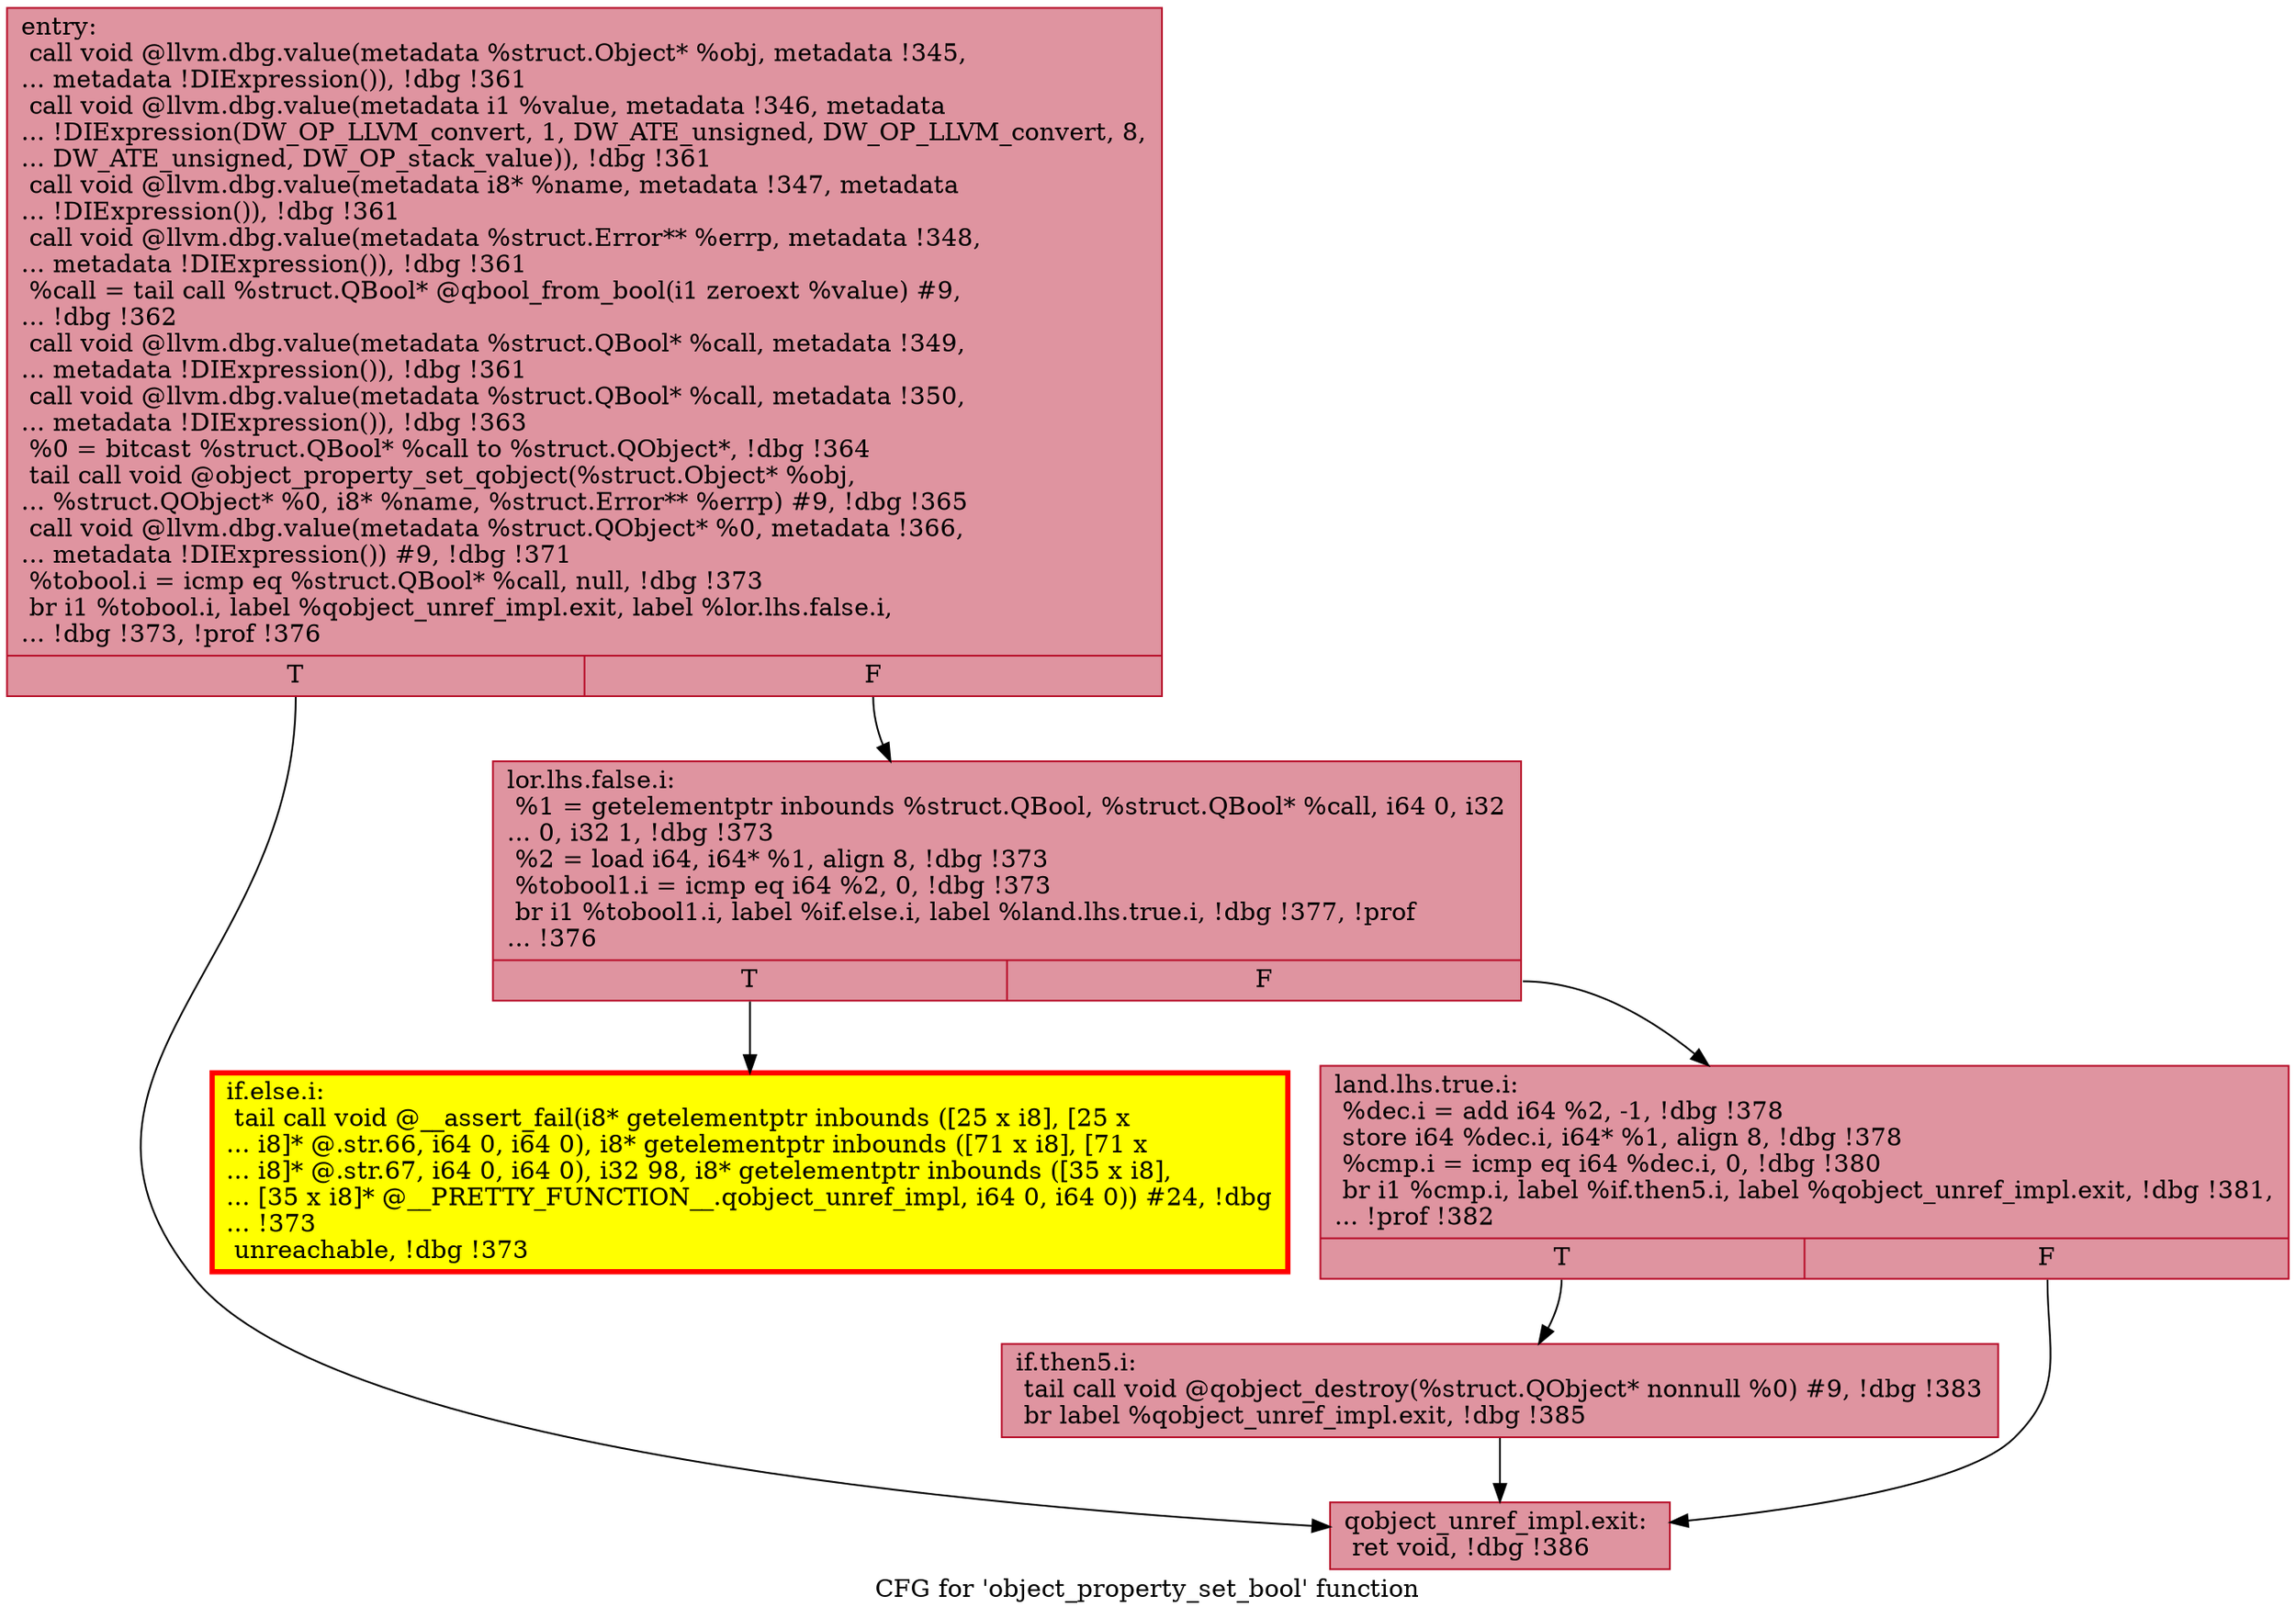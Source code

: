 digraph "CFG for 'object_property_set_bool' function" {
	label="CFG for 'object_property_set_bool' function";

	Node0x55ee2263bbb0 [shape=record,color="#b70d28ff", style=filled, fillcolor="#b70d2870",label="{entry:\l  call void @llvm.dbg.value(metadata %struct.Object* %obj, metadata !345,\l... metadata !DIExpression()), !dbg !361\l  call void @llvm.dbg.value(metadata i1 %value, metadata !346, metadata\l... !DIExpression(DW_OP_LLVM_convert, 1, DW_ATE_unsigned, DW_OP_LLVM_convert, 8,\l... DW_ATE_unsigned, DW_OP_stack_value)), !dbg !361\l  call void @llvm.dbg.value(metadata i8* %name, metadata !347, metadata\l... !DIExpression()), !dbg !361\l  call void @llvm.dbg.value(metadata %struct.Error** %errp, metadata !348,\l... metadata !DIExpression()), !dbg !361\l  %call = tail call %struct.QBool* @qbool_from_bool(i1 zeroext %value) #9,\l... !dbg !362\l  call void @llvm.dbg.value(metadata %struct.QBool* %call, metadata !349,\l... metadata !DIExpression()), !dbg !361\l  call void @llvm.dbg.value(metadata %struct.QBool* %call, metadata !350,\l... metadata !DIExpression()), !dbg !363\l  %0 = bitcast %struct.QBool* %call to %struct.QObject*, !dbg !364\l  tail call void @object_property_set_qobject(%struct.Object* %obj,\l... %struct.QObject* %0, i8* %name, %struct.Error** %errp) #9, !dbg !365\l  call void @llvm.dbg.value(metadata %struct.QObject* %0, metadata !366,\l... metadata !DIExpression()) #9, !dbg !371\l  %tobool.i = icmp eq %struct.QBool* %call, null, !dbg !373\l  br i1 %tobool.i, label %qobject_unref_impl.exit, label %lor.lhs.false.i,\l... !dbg !373, !prof !376\l|{<s0>T|<s1>F}}"];
	Node0x55ee2263bbb0:s0 -> Node0x55ee2288d090;
	Node0x55ee2263bbb0:s1 -> Node0x55ee226edfd0;
	Node0x55ee226edfd0 [shape=record,color="#b70d28ff", style=filled, fillcolor="#b70d2870",label="{lor.lhs.false.i:                                  \l  %1 = getelementptr inbounds %struct.QBool, %struct.QBool* %call, i64 0, i32\l... 0, i32 1, !dbg !373\l  %2 = load i64, i64* %1, align 8, !dbg !373\l  %tobool1.i = icmp eq i64 %2, 0, !dbg !373\l  br i1 %tobool1.i, label %if.else.i, label %land.lhs.true.i, !dbg !377, !prof\l... !376\l|{<s0>T|<s1>F}}"];
	Node0x55ee226edfd0:s0 -> Node0x55ee2262ac10;
	Node0x55ee226edfd0:s1 -> Node0x55ee226f9c20;
	Node0x55ee2262ac10 [shape=record,penwidth=3.0, style="filled", color="red", fillcolor="yellow",label="{if.else.i:                                        \l  tail call void @__assert_fail(i8* getelementptr inbounds ([25 x i8], [25 x\l... i8]* @.str.66, i64 0, i64 0), i8* getelementptr inbounds ([71 x i8], [71 x\l... i8]* @.str.67, i64 0, i64 0), i32 98, i8* getelementptr inbounds ([35 x i8],\l... [35 x i8]* @__PRETTY_FUNCTION__.qobject_unref_impl, i64 0, i64 0)) #24, !dbg\l... !373\l  unreachable, !dbg !373\l}"];
	Node0x55ee226f9c20 [shape=record,color="#b70d28ff", style=filled, fillcolor="#b70d2870",label="{land.lhs.true.i:                                  \l  %dec.i = add i64 %2, -1, !dbg !378\l  store i64 %dec.i, i64* %1, align 8, !dbg !378\l  %cmp.i = icmp eq i64 %dec.i, 0, !dbg !380\l  br i1 %cmp.i, label %if.then5.i, label %qobject_unref_impl.exit, !dbg !381,\l... !prof !382\l|{<s0>T|<s1>F}}"];
	Node0x55ee226f9c20:s0 -> Node0x55ee22888670;
	Node0x55ee226f9c20:s1 -> Node0x55ee2288d090;
	Node0x55ee22888670 [shape=record,color="#b70d28ff", style=filled, fillcolor="#b70d2870",label="{if.then5.i:                                       \l  tail call void @qobject_destroy(%struct.QObject* nonnull %0) #9, !dbg !383\l  br label %qobject_unref_impl.exit, !dbg !385\l}"];
	Node0x55ee22888670 -> Node0x55ee2288d090;
	Node0x55ee2288d090 [shape=record,color="#b70d28ff", style=filled, fillcolor="#b70d2870",label="{qobject_unref_impl.exit:                          \l  ret void, !dbg !386\l}"];
}
